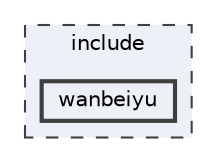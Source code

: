 digraph "include/wanbeiyu"
{
 // LATEX_PDF_SIZE
  bgcolor="transparent";
  edge [fontname=Helvetica,fontsize=10,labelfontname=Helvetica,labelfontsize=10];
  node [fontname=Helvetica,fontsize=10,shape=box,height=0.2,width=0.4];
  compound=true
  subgraph clusterdir_d44c64559bbebec7f509842c48db8b23 {
    graph [ bgcolor="#edf0f7", pencolor="grey25", label="include", fontname=Helvetica,fontsize=10 style="filled,dashed", URL="dir_d44c64559bbebec7f509842c48db8b23.html",tooltip=""]
  dir_f666d896484078aec8f3c2c11ae060b5 [label="wanbeiyu", fillcolor="#edf0f7", color="grey25", style="filled,bold", URL="dir_f666d896484078aec8f3c2c11ae060b5.html",tooltip=""];
  }
}
